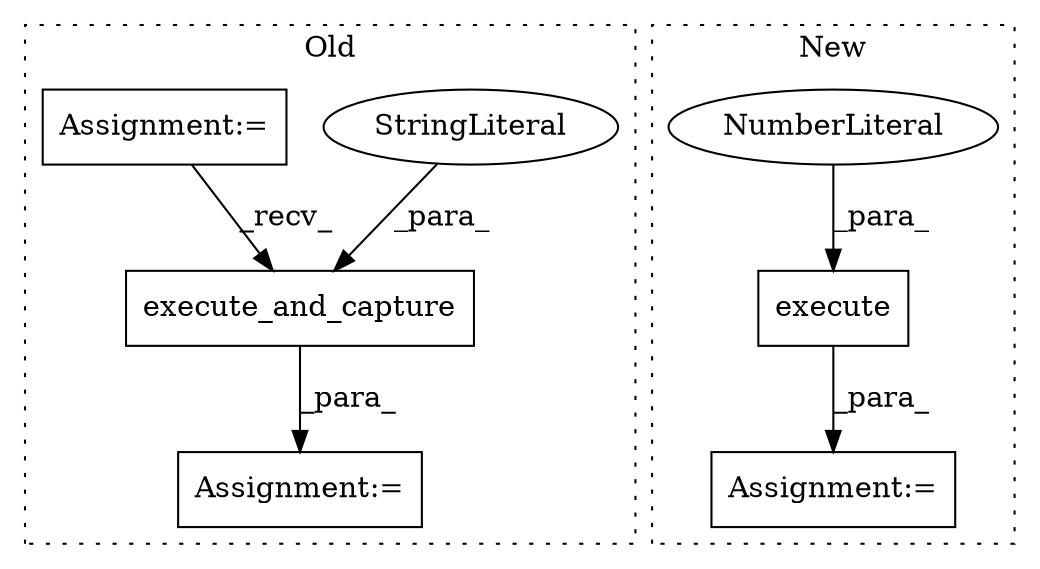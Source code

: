 digraph G {
subgraph cluster0 {
1 [label="execute_and_capture" a="32" s="10968,11001" l="20,1" shape="box"];
4 [label="Assignment:=" a="7" s="10958" l="2" shape="box"];
6 [label="StringLiteral" a="45" s="10988" l="8" shape="ellipse"];
7 [label="Assignment:=" a="7" s="10722" l="7" shape="box"];
label = "Old";
style="dotted";
}
subgraph cluster1 {
2 [label="execute" a="32" s="9430,9443" l="8,1" shape="box"];
3 [label="NumberLiteral" a="34" s="9442" l="1" shape="ellipse"];
5 [label="Assignment:=" a="7" s="9420" l="2" shape="box"];
label = "New";
style="dotted";
}
1 -> 4 [label="_para_"];
2 -> 5 [label="_para_"];
3 -> 2 [label="_para_"];
6 -> 1 [label="_para_"];
7 -> 1 [label="_recv_"];
}